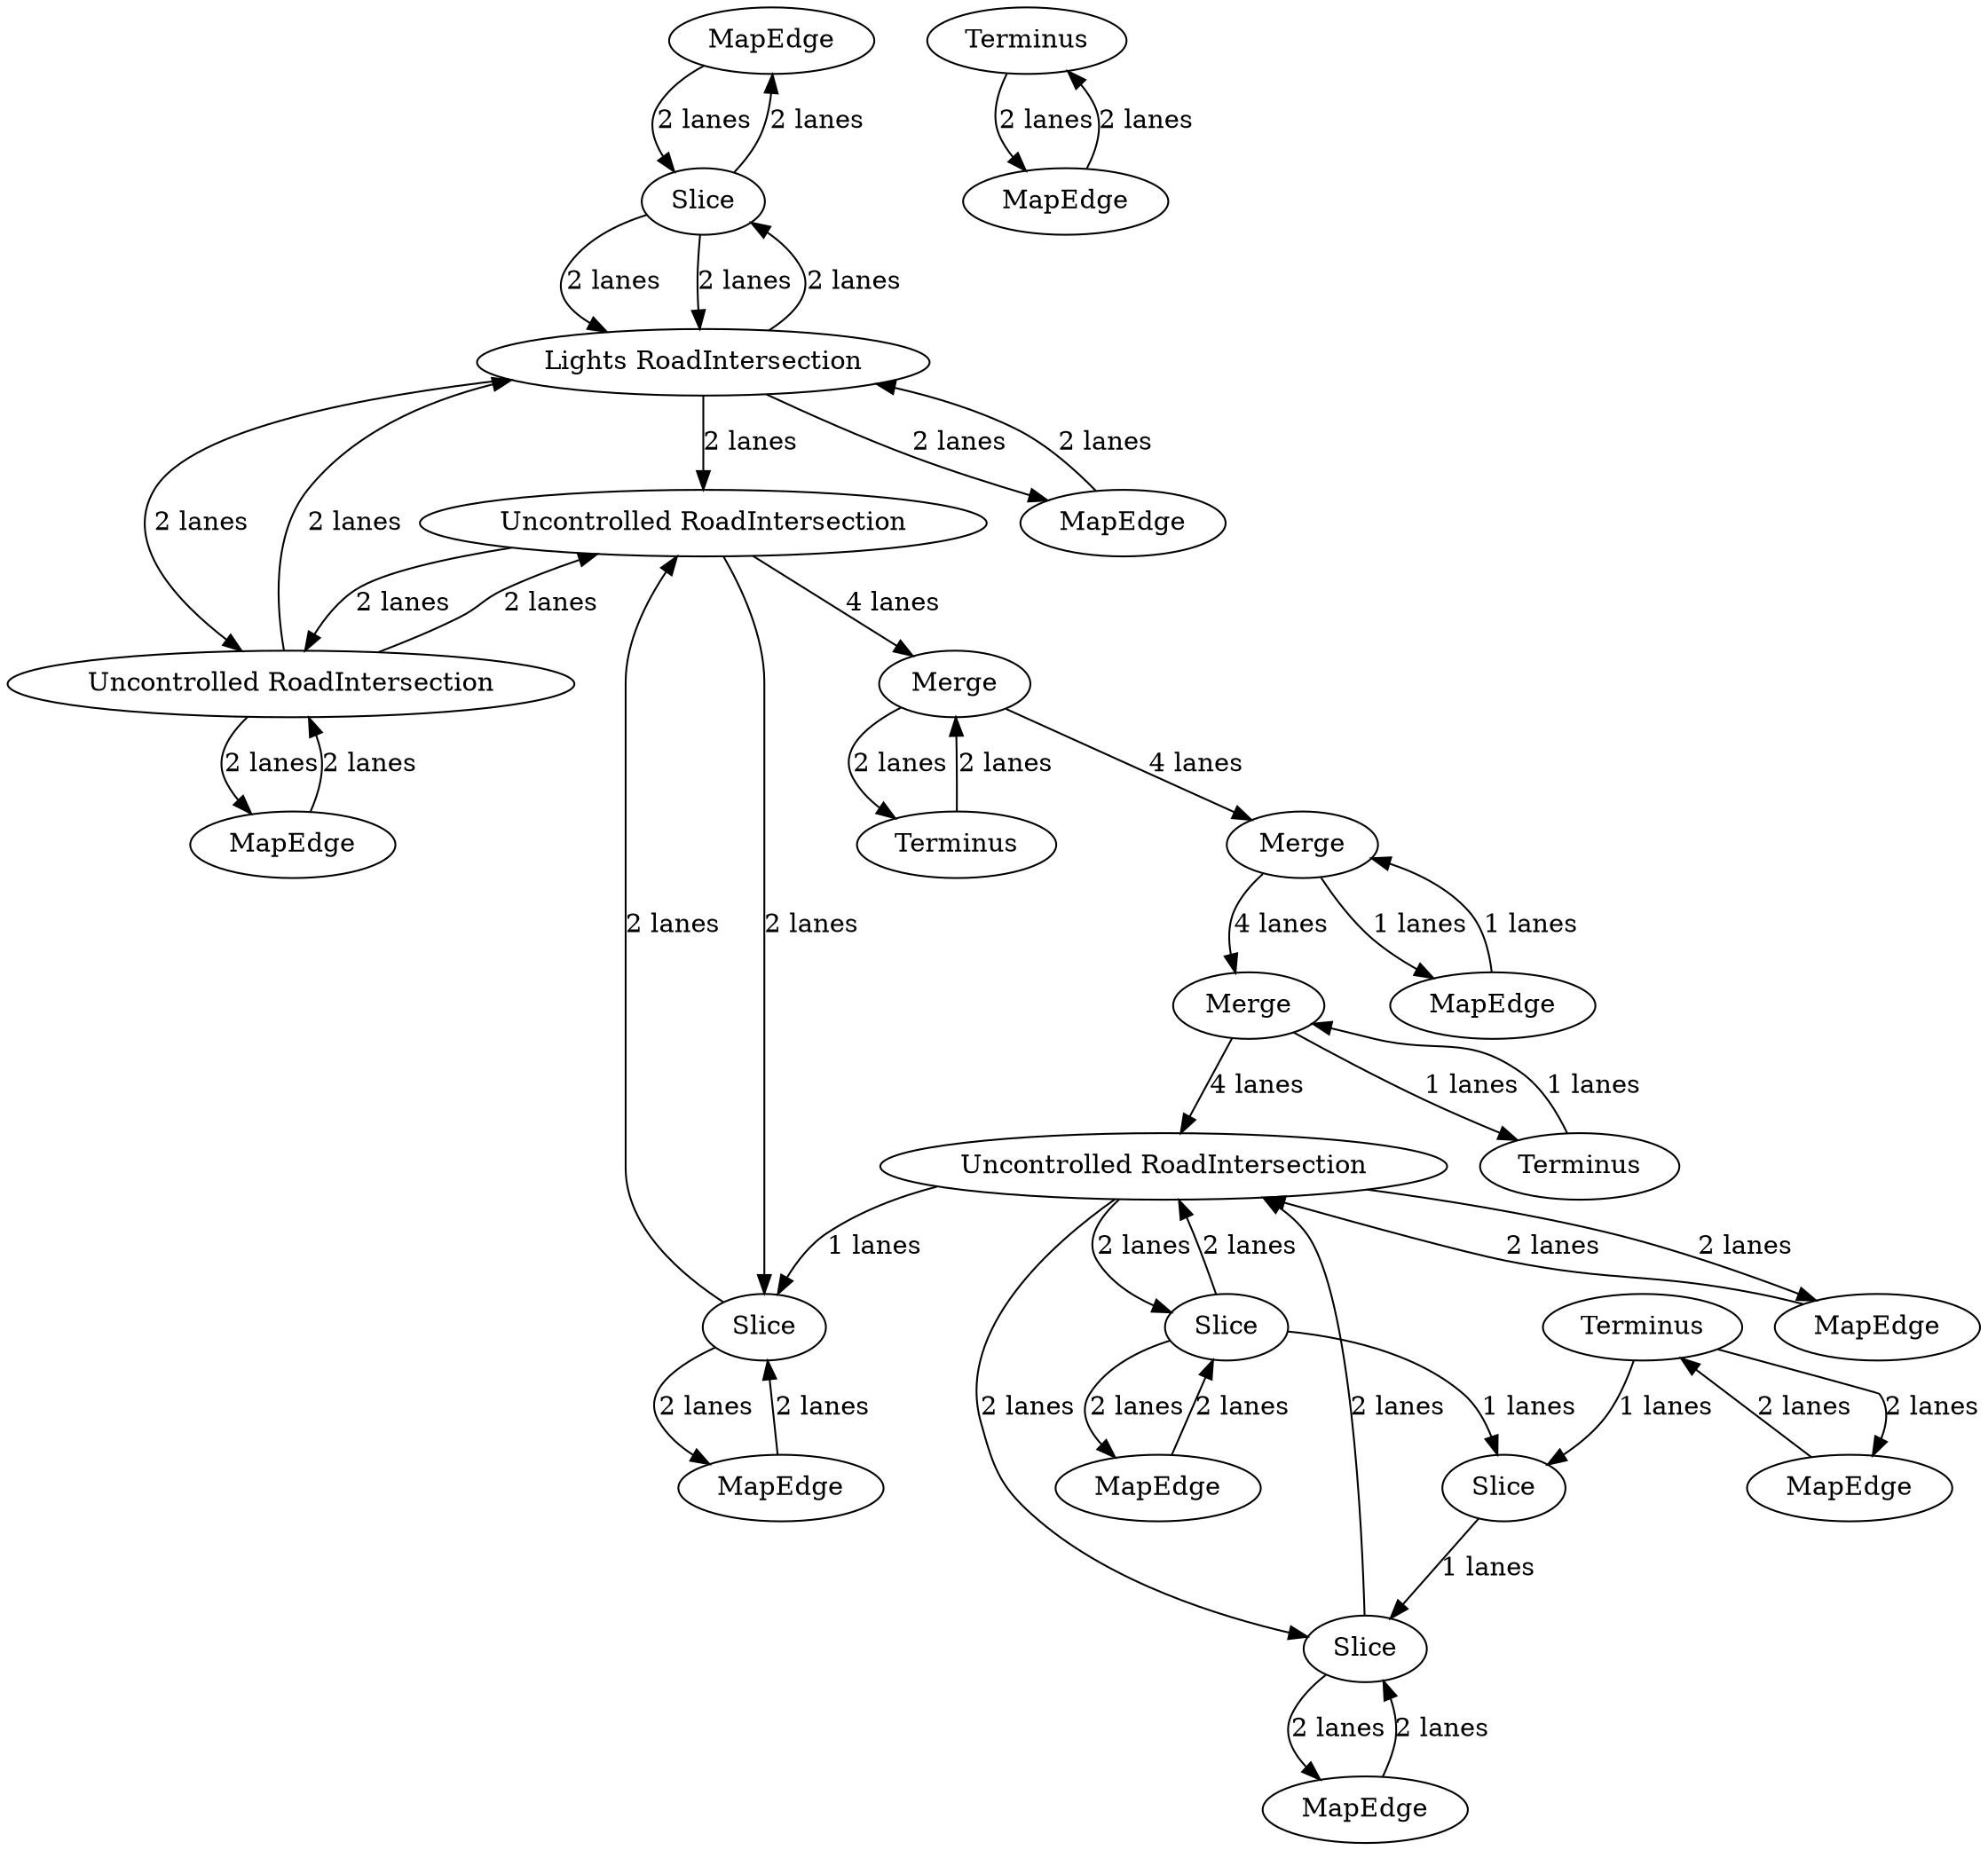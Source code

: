digraph {
    0 [ label = "MapEdge" ]
    1 [ label = "MapEdge" ]
    2 [ label = "Slice" ]
    3 [ label = "Uncontrolled RoadIntersection" ]
    4 [ label = "Lights RoadIntersection" ]
    5 [ label = "MapEdge" ]
    6 [ label = "Uncontrolled RoadIntersection" ]
    7 [ label = "Slice" ]
    8 [ label = "Merge" ]
    9 [ label = "Terminus" ]
    10 [ label = "MapEdge" ]
    11 [ label = "Merge" ]
    12 [ label = "Terminus" ]
    13 [ label = "Terminus" ]
    14 [ label = "Merge" ]
    15 [ label = "Slice" ]
    16 [ label = "Uncontrolled RoadIntersection" ]
    17 [ label = "Slice" ]
    18 [ label = "Slice" ]
    19 [ label = "Terminus" ]
    20 [ label = "MapEdge" ]
    21 [ label = "MapEdge" ]
    22 [ label = "MapEdge" ]
    23 [ label = "MapEdge" ]
    24 [ label = "MapEdge" ]
    25 [ label = "MapEdge" ]
    20 -> 15 [ label = "2 lanes" ]
    15 -> 20 [ label = "2 lanes" ]
    15 -> 16 [ label = "2 lanes" ]
    16 -> 15 [ label = "2 lanes" ]
    16 -> 22 [ label = "2 lanes" ]
    22 -> 16 [ label = "2 lanes" ]
    4 -> 2 [ label = "2 lanes" ]
    2 -> 4 [ label = "2 lanes" ]
    2 -> 0 [ label = "2 lanes" ]
    0 -> 2 [ label = "2 lanes" ]
    3 -> 6 [ label = "2 lanes" ]
    6 -> 3 [ label = "2 lanes" ]
    6 -> 7 [ label = "2 lanes" ]
    7 -> 6 [ label = "2 lanes" ]
    7 -> 10 [ label = "2 lanes" ]
    10 -> 7 [ label = "2 lanes" ]
    5 -> 4 [ label = "2 lanes" ]
    4 -> 5 [ label = "2 lanes" ]
    4 -> 3 [ label = "2 lanes" ]
    3 -> 4 [ label = "2 lanes" ]
    12 -> 24 [ label = "2 lanes" ]
    24 -> 12 [ label = "2 lanes" ]
    11 -> 25 [ label = "1 lanes" ]
    25 -> 11 [ label = "1 lanes" ]
    9 -> 8 [ label = "2 lanes" ]
    8 -> 9 [ label = "2 lanes" ]
    3 -> 1 [ label = "2 lanes" ]
    1 -> 3 [ label = "2 lanes" ]
    19 -> 21 [ label = "2 lanes" ]
    21 -> 19 [ label = "2 lanes" ]
    2 -> 4 [ label = "2 lanes" ]
    4 -> 6 [ label = "2 lanes" ]
    6 -> 8 [ label = "4 lanes" ]
    8 -> 11 [ label = "4 lanes" ]
    11 -> 14 [ label = "4 lanes" ]
    14 -> 16 [ label = "4 lanes" ]
    19 -> 17 [ label = "1 lanes" ]
    17 -> 15 [ label = "1 lanes" ]
    18 -> 17 [ label = "1 lanes" ]
    16 -> 7 [ label = "1 lanes" ]
    14 -> 13 [ label = "1 lanes" ]
    13 -> 14 [ label = "1 lanes" ]
    16 -> 18 [ label = "2 lanes" ]
    18 -> 16 [ label = "2 lanes" ]
    18 -> 23 [ label = "2 lanes" ]
    23 -> 18 [ label = "2 lanes" ]
}
